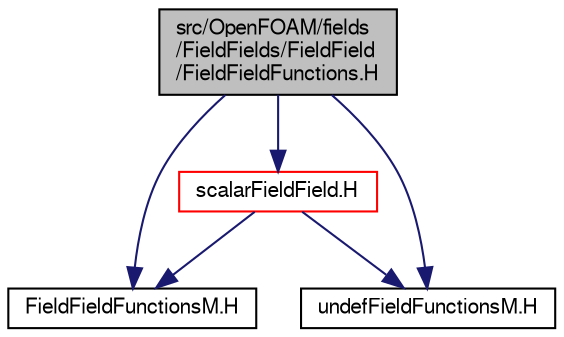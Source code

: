 digraph "src/OpenFOAM/fields/FieldFields/FieldField/FieldFieldFunctions.H"
{
  bgcolor="transparent";
  edge [fontname="FreeSans",fontsize="10",labelfontname="FreeSans",labelfontsize="10"];
  node [fontname="FreeSans",fontsize="10",shape=record];
  Node0 [label="src/OpenFOAM/fields\l/FieldFields/FieldField\l/FieldFieldFunctions.H",height=0.2,width=0.4,color="black", fillcolor="grey75", style="filled", fontcolor="black"];
  Node0 -> Node1 [color="midnightblue",fontsize="10",style="solid",fontname="FreeSans"];
  Node1 [label="scalarFieldField.H",height=0.2,width=0.4,color="red",URL="$a09503.html",tooltip="Specialisation of FieldField<T> for scalar. "];
  Node1 -> Node59 [color="midnightblue",fontsize="10",style="solid",fontname="FreeSans"];
  Node59 [label="FieldFieldFunctionsM.H",height=0.2,width=0.4,color="black",URL="$a09485.html",tooltip="High performance macro functions for Field<Type> algebra. These expand using either array element acc..."];
  Node1 -> Node60 [color="midnightblue",fontsize="10",style="solid",fontname="FreeSans"];
  Node60 [label="undefFieldFunctionsM.H",height=0.2,width=0.4,color="black",URL="$a09605.html"];
  Node0 -> Node59 [color="midnightblue",fontsize="10",style="solid",fontname="FreeSans"];
  Node0 -> Node60 [color="midnightblue",fontsize="10",style="solid",fontname="FreeSans"];
}
